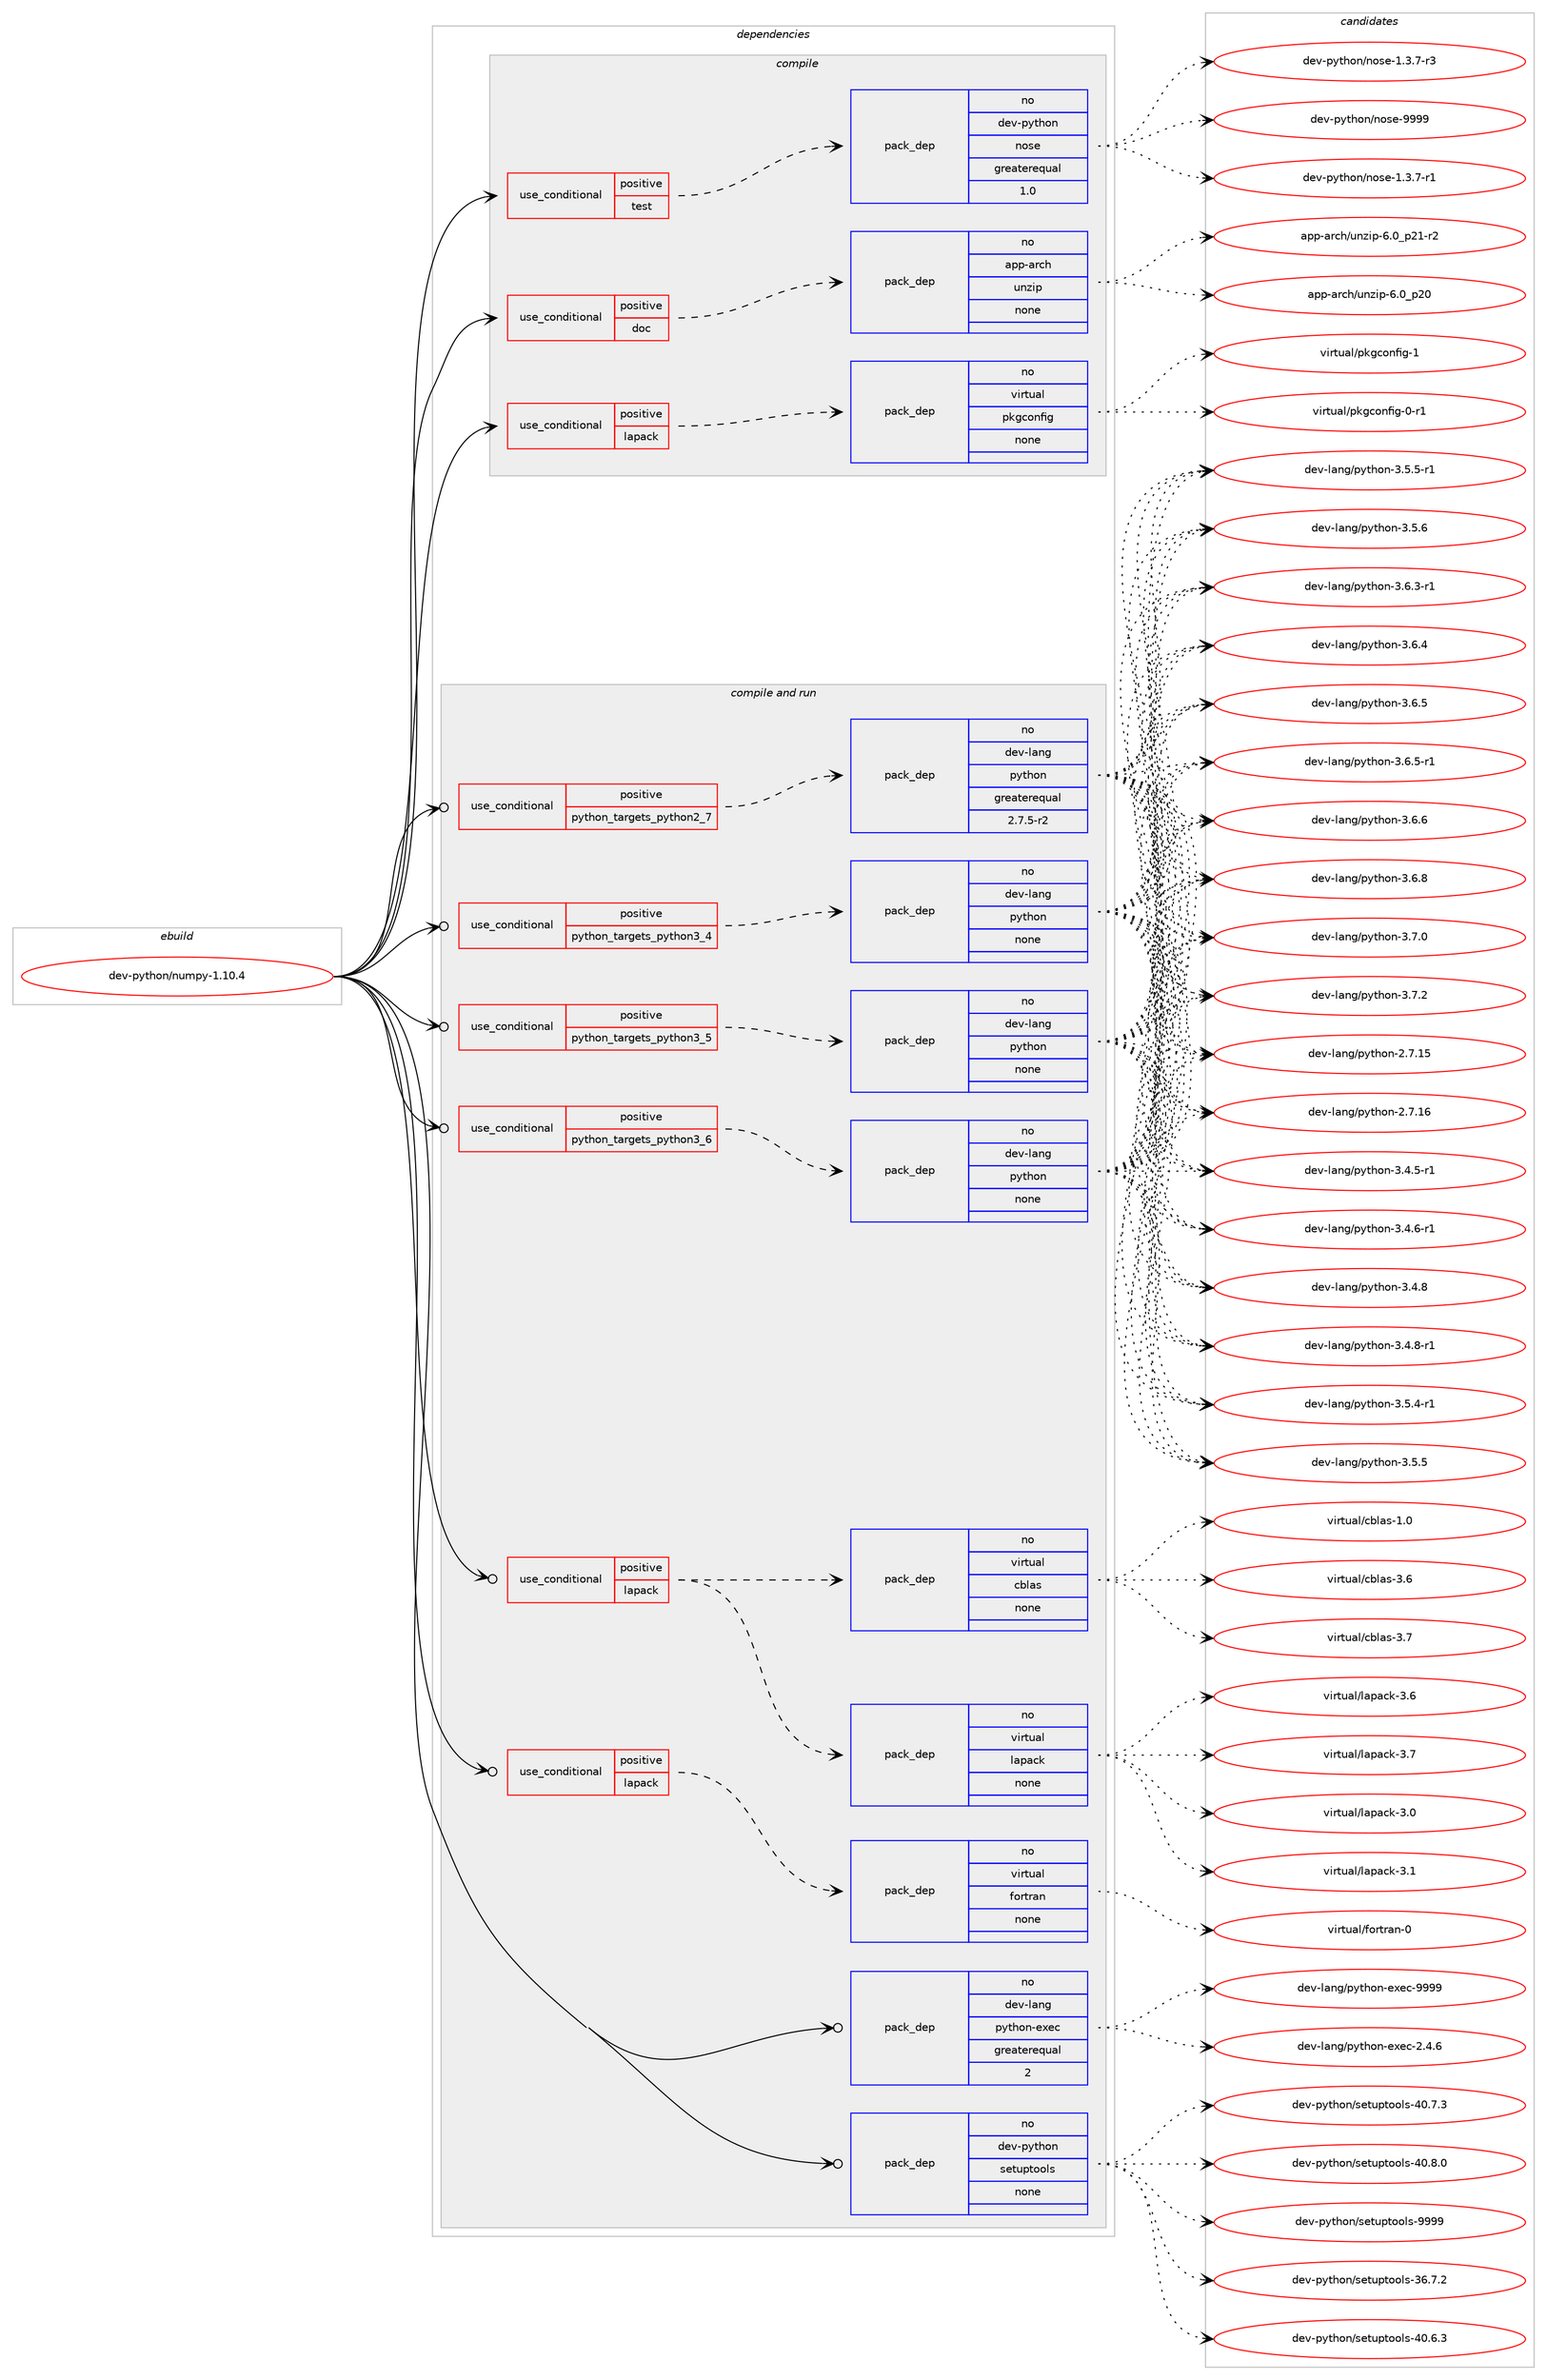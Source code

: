 digraph prolog {

# *************
# Graph options
# *************

newrank=true;
concentrate=true;
compound=true;
graph [rankdir=LR,fontname=Helvetica,fontsize=10,ranksep=1.5];#, ranksep=2.5, nodesep=0.2];
edge  [arrowhead=vee];
node  [fontname=Helvetica,fontsize=10];

# **********
# The ebuild
# **********

subgraph cluster_leftcol {
color=gray;
rank=same;
label=<<i>ebuild</i>>;
id [label="dev-python/numpy-1.10.4", color=red, width=4, href="../dev-python/numpy-1.10.4.svg"];
}

# ****************
# The dependencies
# ****************

subgraph cluster_midcol {
color=gray;
label=<<i>dependencies</i>>;
subgraph cluster_compile {
fillcolor="#eeeeee";
style=filled;
label=<<i>compile</i>>;
subgraph cond378354 {
dependency1421432 [label=<<TABLE BORDER="0" CELLBORDER="1" CELLSPACING="0" CELLPADDING="4"><TR><TD ROWSPAN="3" CELLPADDING="10">use_conditional</TD></TR><TR><TD>positive</TD></TR><TR><TD>doc</TD></TR></TABLE>>, shape=none, color=red];
subgraph pack1019801 {
dependency1421433 [label=<<TABLE BORDER="0" CELLBORDER="1" CELLSPACING="0" CELLPADDING="4" WIDTH="220"><TR><TD ROWSPAN="6" CELLPADDING="30">pack_dep</TD></TR><TR><TD WIDTH="110">no</TD></TR><TR><TD>app-arch</TD></TR><TR><TD>unzip</TD></TR><TR><TD>none</TD></TR><TR><TD></TD></TR></TABLE>>, shape=none, color=blue];
}
dependency1421432:e -> dependency1421433:w [weight=20,style="dashed",arrowhead="vee"];
}
id:e -> dependency1421432:w [weight=20,style="solid",arrowhead="vee"];
subgraph cond378355 {
dependency1421434 [label=<<TABLE BORDER="0" CELLBORDER="1" CELLSPACING="0" CELLPADDING="4"><TR><TD ROWSPAN="3" CELLPADDING="10">use_conditional</TD></TR><TR><TD>positive</TD></TR><TR><TD>lapack</TD></TR></TABLE>>, shape=none, color=red];
subgraph pack1019802 {
dependency1421435 [label=<<TABLE BORDER="0" CELLBORDER="1" CELLSPACING="0" CELLPADDING="4" WIDTH="220"><TR><TD ROWSPAN="6" CELLPADDING="30">pack_dep</TD></TR><TR><TD WIDTH="110">no</TD></TR><TR><TD>virtual</TD></TR><TR><TD>pkgconfig</TD></TR><TR><TD>none</TD></TR><TR><TD></TD></TR></TABLE>>, shape=none, color=blue];
}
dependency1421434:e -> dependency1421435:w [weight=20,style="dashed",arrowhead="vee"];
}
id:e -> dependency1421434:w [weight=20,style="solid",arrowhead="vee"];
subgraph cond378356 {
dependency1421436 [label=<<TABLE BORDER="0" CELLBORDER="1" CELLSPACING="0" CELLPADDING="4"><TR><TD ROWSPAN="3" CELLPADDING="10">use_conditional</TD></TR><TR><TD>positive</TD></TR><TR><TD>test</TD></TR></TABLE>>, shape=none, color=red];
subgraph pack1019803 {
dependency1421437 [label=<<TABLE BORDER="0" CELLBORDER="1" CELLSPACING="0" CELLPADDING="4" WIDTH="220"><TR><TD ROWSPAN="6" CELLPADDING="30">pack_dep</TD></TR><TR><TD WIDTH="110">no</TD></TR><TR><TD>dev-python</TD></TR><TR><TD>nose</TD></TR><TR><TD>greaterequal</TD></TR><TR><TD>1.0</TD></TR></TABLE>>, shape=none, color=blue];
}
dependency1421436:e -> dependency1421437:w [weight=20,style="dashed",arrowhead="vee"];
}
id:e -> dependency1421436:w [weight=20,style="solid",arrowhead="vee"];
}
subgraph cluster_compileandrun {
fillcolor="#eeeeee";
style=filled;
label=<<i>compile and run</i>>;
subgraph cond378357 {
dependency1421438 [label=<<TABLE BORDER="0" CELLBORDER="1" CELLSPACING="0" CELLPADDING="4"><TR><TD ROWSPAN="3" CELLPADDING="10">use_conditional</TD></TR><TR><TD>positive</TD></TR><TR><TD>lapack</TD></TR></TABLE>>, shape=none, color=red];
subgraph pack1019804 {
dependency1421439 [label=<<TABLE BORDER="0" CELLBORDER="1" CELLSPACING="0" CELLPADDING="4" WIDTH="220"><TR><TD ROWSPAN="6" CELLPADDING="30">pack_dep</TD></TR><TR><TD WIDTH="110">no</TD></TR><TR><TD>virtual</TD></TR><TR><TD>cblas</TD></TR><TR><TD>none</TD></TR><TR><TD></TD></TR></TABLE>>, shape=none, color=blue];
}
dependency1421438:e -> dependency1421439:w [weight=20,style="dashed",arrowhead="vee"];
subgraph pack1019805 {
dependency1421440 [label=<<TABLE BORDER="0" CELLBORDER="1" CELLSPACING="0" CELLPADDING="4" WIDTH="220"><TR><TD ROWSPAN="6" CELLPADDING="30">pack_dep</TD></TR><TR><TD WIDTH="110">no</TD></TR><TR><TD>virtual</TD></TR><TR><TD>lapack</TD></TR><TR><TD>none</TD></TR><TR><TD></TD></TR></TABLE>>, shape=none, color=blue];
}
dependency1421438:e -> dependency1421440:w [weight=20,style="dashed",arrowhead="vee"];
}
id:e -> dependency1421438:w [weight=20,style="solid",arrowhead="odotvee"];
subgraph cond378358 {
dependency1421441 [label=<<TABLE BORDER="0" CELLBORDER="1" CELLSPACING="0" CELLPADDING="4"><TR><TD ROWSPAN="3" CELLPADDING="10">use_conditional</TD></TR><TR><TD>positive</TD></TR><TR><TD>lapack</TD></TR></TABLE>>, shape=none, color=red];
subgraph pack1019806 {
dependency1421442 [label=<<TABLE BORDER="0" CELLBORDER="1" CELLSPACING="0" CELLPADDING="4" WIDTH="220"><TR><TD ROWSPAN="6" CELLPADDING="30">pack_dep</TD></TR><TR><TD WIDTH="110">no</TD></TR><TR><TD>virtual</TD></TR><TR><TD>fortran</TD></TR><TR><TD>none</TD></TR><TR><TD></TD></TR></TABLE>>, shape=none, color=blue];
}
dependency1421441:e -> dependency1421442:w [weight=20,style="dashed",arrowhead="vee"];
}
id:e -> dependency1421441:w [weight=20,style="solid",arrowhead="odotvee"];
subgraph cond378359 {
dependency1421443 [label=<<TABLE BORDER="0" CELLBORDER="1" CELLSPACING="0" CELLPADDING="4"><TR><TD ROWSPAN="3" CELLPADDING="10">use_conditional</TD></TR><TR><TD>positive</TD></TR><TR><TD>python_targets_python2_7</TD></TR></TABLE>>, shape=none, color=red];
subgraph pack1019807 {
dependency1421444 [label=<<TABLE BORDER="0" CELLBORDER="1" CELLSPACING="0" CELLPADDING="4" WIDTH="220"><TR><TD ROWSPAN="6" CELLPADDING="30">pack_dep</TD></TR><TR><TD WIDTH="110">no</TD></TR><TR><TD>dev-lang</TD></TR><TR><TD>python</TD></TR><TR><TD>greaterequal</TD></TR><TR><TD>2.7.5-r2</TD></TR></TABLE>>, shape=none, color=blue];
}
dependency1421443:e -> dependency1421444:w [weight=20,style="dashed",arrowhead="vee"];
}
id:e -> dependency1421443:w [weight=20,style="solid",arrowhead="odotvee"];
subgraph cond378360 {
dependency1421445 [label=<<TABLE BORDER="0" CELLBORDER="1" CELLSPACING="0" CELLPADDING="4"><TR><TD ROWSPAN="3" CELLPADDING="10">use_conditional</TD></TR><TR><TD>positive</TD></TR><TR><TD>python_targets_python3_4</TD></TR></TABLE>>, shape=none, color=red];
subgraph pack1019808 {
dependency1421446 [label=<<TABLE BORDER="0" CELLBORDER="1" CELLSPACING="0" CELLPADDING="4" WIDTH="220"><TR><TD ROWSPAN="6" CELLPADDING="30">pack_dep</TD></TR><TR><TD WIDTH="110">no</TD></TR><TR><TD>dev-lang</TD></TR><TR><TD>python</TD></TR><TR><TD>none</TD></TR><TR><TD></TD></TR></TABLE>>, shape=none, color=blue];
}
dependency1421445:e -> dependency1421446:w [weight=20,style="dashed",arrowhead="vee"];
}
id:e -> dependency1421445:w [weight=20,style="solid",arrowhead="odotvee"];
subgraph cond378361 {
dependency1421447 [label=<<TABLE BORDER="0" CELLBORDER="1" CELLSPACING="0" CELLPADDING="4"><TR><TD ROWSPAN="3" CELLPADDING="10">use_conditional</TD></TR><TR><TD>positive</TD></TR><TR><TD>python_targets_python3_5</TD></TR></TABLE>>, shape=none, color=red];
subgraph pack1019809 {
dependency1421448 [label=<<TABLE BORDER="0" CELLBORDER="1" CELLSPACING="0" CELLPADDING="4" WIDTH="220"><TR><TD ROWSPAN="6" CELLPADDING="30">pack_dep</TD></TR><TR><TD WIDTH="110">no</TD></TR><TR><TD>dev-lang</TD></TR><TR><TD>python</TD></TR><TR><TD>none</TD></TR><TR><TD></TD></TR></TABLE>>, shape=none, color=blue];
}
dependency1421447:e -> dependency1421448:w [weight=20,style="dashed",arrowhead="vee"];
}
id:e -> dependency1421447:w [weight=20,style="solid",arrowhead="odotvee"];
subgraph cond378362 {
dependency1421449 [label=<<TABLE BORDER="0" CELLBORDER="1" CELLSPACING="0" CELLPADDING="4"><TR><TD ROWSPAN="3" CELLPADDING="10">use_conditional</TD></TR><TR><TD>positive</TD></TR><TR><TD>python_targets_python3_6</TD></TR></TABLE>>, shape=none, color=red];
subgraph pack1019810 {
dependency1421450 [label=<<TABLE BORDER="0" CELLBORDER="1" CELLSPACING="0" CELLPADDING="4" WIDTH="220"><TR><TD ROWSPAN="6" CELLPADDING="30">pack_dep</TD></TR><TR><TD WIDTH="110">no</TD></TR><TR><TD>dev-lang</TD></TR><TR><TD>python</TD></TR><TR><TD>none</TD></TR><TR><TD></TD></TR></TABLE>>, shape=none, color=blue];
}
dependency1421449:e -> dependency1421450:w [weight=20,style="dashed",arrowhead="vee"];
}
id:e -> dependency1421449:w [weight=20,style="solid",arrowhead="odotvee"];
subgraph pack1019811 {
dependency1421451 [label=<<TABLE BORDER="0" CELLBORDER="1" CELLSPACING="0" CELLPADDING="4" WIDTH="220"><TR><TD ROWSPAN="6" CELLPADDING="30">pack_dep</TD></TR><TR><TD WIDTH="110">no</TD></TR><TR><TD>dev-lang</TD></TR><TR><TD>python-exec</TD></TR><TR><TD>greaterequal</TD></TR><TR><TD>2</TD></TR></TABLE>>, shape=none, color=blue];
}
id:e -> dependency1421451:w [weight=20,style="solid",arrowhead="odotvee"];
subgraph pack1019812 {
dependency1421452 [label=<<TABLE BORDER="0" CELLBORDER="1" CELLSPACING="0" CELLPADDING="4" WIDTH="220"><TR><TD ROWSPAN="6" CELLPADDING="30">pack_dep</TD></TR><TR><TD WIDTH="110">no</TD></TR><TR><TD>dev-python</TD></TR><TR><TD>setuptools</TD></TR><TR><TD>none</TD></TR><TR><TD></TD></TR></TABLE>>, shape=none, color=blue];
}
id:e -> dependency1421452:w [weight=20,style="solid",arrowhead="odotvee"];
}
subgraph cluster_run {
fillcolor="#eeeeee";
style=filled;
label=<<i>run</i>>;
}
}

# **************
# The candidates
# **************

subgraph cluster_choices {
rank=same;
color=gray;
label=<<i>candidates</i>>;

subgraph choice1019801 {
color=black;
nodesep=1;
choice971121124597114991044711711012210511245544648951125048 [label="app-arch/unzip-6.0_p20", color=red, width=4,href="../app-arch/unzip-6.0_p20.svg"];
choice9711211245971149910447117110122105112455446489511250494511450 [label="app-arch/unzip-6.0_p21-r2", color=red, width=4,href="../app-arch/unzip-6.0_p21-r2.svg"];
dependency1421433:e -> choice971121124597114991044711711012210511245544648951125048:w [style=dotted,weight="100"];
dependency1421433:e -> choice9711211245971149910447117110122105112455446489511250494511450:w [style=dotted,weight="100"];
}
subgraph choice1019802 {
color=black;
nodesep=1;
choice11810511411611797108471121071039911111010210510345484511449 [label="virtual/pkgconfig-0-r1", color=red, width=4,href="../virtual/pkgconfig-0-r1.svg"];
choice1181051141161179710847112107103991111101021051034549 [label="virtual/pkgconfig-1", color=red, width=4,href="../virtual/pkgconfig-1.svg"];
dependency1421435:e -> choice11810511411611797108471121071039911111010210510345484511449:w [style=dotted,weight="100"];
dependency1421435:e -> choice1181051141161179710847112107103991111101021051034549:w [style=dotted,weight="100"];
}
subgraph choice1019803 {
color=black;
nodesep=1;
choice10010111845112121116104111110471101111151014549465146554511449 [label="dev-python/nose-1.3.7-r1", color=red, width=4,href="../dev-python/nose-1.3.7-r1.svg"];
choice10010111845112121116104111110471101111151014549465146554511451 [label="dev-python/nose-1.3.7-r3", color=red, width=4,href="../dev-python/nose-1.3.7-r3.svg"];
choice10010111845112121116104111110471101111151014557575757 [label="dev-python/nose-9999", color=red, width=4,href="../dev-python/nose-9999.svg"];
dependency1421437:e -> choice10010111845112121116104111110471101111151014549465146554511449:w [style=dotted,weight="100"];
dependency1421437:e -> choice10010111845112121116104111110471101111151014549465146554511451:w [style=dotted,weight="100"];
dependency1421437:e -> choice10010111845112121116104111110471101111151014557575757:w [style=dotted,weight="100"];
}
subgraph choice1019804 {
color=black;
nodesep=1;
choice118105114116117971084799981089711545494648 [label="virtual/cblas-1.0", color=red, width=4,href="../virtual/cblas-1.0.svg"];
choice118105114116117971084799981089711545514654 [label="virtual/cblas-3.6", color=red, width=4,href="../virtual/cblas-3.6.svg"];
choice118105114116117971084799981089711545514655 [label="virtual/cblas-3.7", color=red, width=4,href="../virtual/cblas-3.7.svg"];
dependency1421439:e -> choice118105114116117971084799981089711545494648:w [style=dotted,weight="100"];
dependency1421439:e -> choice118105114116117971084799981089711545514654:w [style=dotted,weight="100"];
dependency1421439:e -> choice118105114116117971084799981089711545514655:w [style=dotted,weight="100"];
}
subgraph choice1019805 {
color=black;
nodesep=1;
choice118105114116117971084710897112979910745514648 [label="virtual/lapack-3.0", color=red, width=4,href="../virtual/lapack-3.0.svg"];
choice118105114116117971084710897112979910745514649 [label="virtual/lapack-3.1", color=red, width=4,href="../virtual/lapack-3.1.svg"];
choice118105114116117971084710897112979910745514654 [label="virtual/lapack-3.6", color=red, width=4,href="../virtual/lapack-3.6.svg"];
choice118105114116117971084710897112979910745514655 [label="virtual/lapack-3.7", color=red, width=4,href="../virtual/lapack-3.7.svg"];
dependency1421440:e -> choice118105114116117971084710897112979910745514648:w [style=dotted,weight="100"];
dependency1421440:e -> choice118105114116117971084710897112979910745514649:w [style=dotted,weight="100"];
dependency1421440:e -> choice118105114116117971084710897112979910745514654:w [style=dotted,weight="100"];
dependency1421440:e -> choice118105114116117971084710897112979910745514655:w [style=dotted,weight="100"];
}
subgraph choice1019806 {
color=black;
nodesep=1;
choice1181051141161179710847102111114116114971104548 [label="virtual/fortran-0", color=red, width=4,href="../virtual/fortran-0.svg"];
dependency1421442:e -> choice1181051141161179710847102111114116114971104548:w [style=dotted,weight="100"];
}
subgraph choice1019807 {
color=black;
nodesep=1;
choice10010111845108971101034711212111610411111045504655464953 [label="dev-lang/python-2.7.15", color=red, width=4,href="../dev-lang/python-2.7.15.svg"];
choice10010111845108971101034711212111610411111045504655464954 [label="dev-lang/python-2.7.16", color=red, width=4,href="../dev-lang/python-2.7.16.svg"];
choice1001011184510897110103471121211161041111104551465246534511449 [label="dev-lang/python-3.4.5-r1", color=red, width=4,href="../dev-lang/python-3.4.5-r1.svg"];
choice1001011184510897110103471121211161041111104551465246544511449 [label="dev-lang/python-3.4.6-r1", color=red, width=4,href="../dev-lang/python-3.4.6-r1.svg"];
choice100101118451089711010347112121116104111110455146524656 [label="dev-lang/python-3.4.8", color=red, width=4,href="../dev-lang/python-3.4.8.svg"];
choice1001011184510897110103471121211161041111104551465246564511449 [label="dev-lang/python-3.4.8-r1", color=red, width=4,href="../dev-lang/python-3.4.8-r1.svg"];
choice1001011184510897110103471121211161041111104551465346524511449 [label="dev-lang/python-3.5.4-r1", color=red, width=4,href="../dev-lang/python-3.5.4-r1.svg"];
choice100101118451089711010347112121116104111110455146534653 [label="dev-lang/python-3.5.5", color=red, width=4,href="../dev-lang/python-3.5.5.svg"];
choice1001011184510897110103471121211161041111104551465346534511449 [label="dev-lang/python-3.5.5-r1", color=red, width=4,href="../dev-lang/python-3.5.5-r1.svg"];
choice100101118451089711010347112121116104111110455146534654 [label="dev-lang/python-3.5.6", color=red, width=4,href="../dev-lang/python-3.5.6.svg"];
choice1001011184510897110103471121211161041111104551465446514511449 [label="dev-lang/python-3.6.3-r1", color=red, width=4,href="../dev-lang/python-3.6.3-r1.svg"];
choice100101118451089711010347112121116104111110455146544652 [label="dev-lang/python-3.6.4", color=red, width=4,href="../dev-lang/python-3.6.4.svg"];
choice100101118451089711010347112121116104111110455146544653 [label="dev-lang/python-3.6.5", color=red, width=4,href="../dev-lang/python-3.6.5.svg"];
choice1001011184510897110103471121211161041111104551465446534511449 [label="dev-lang/python-3.6.5-r1", color=red, width=4,href="../dev-lang/python-3.6.5-r1.svg"];
choice100101118451089711010347112121116104111110455146544654 [label="dev-lang/python-3.6.6", color=red, width=4,href="../dev-lang/python-3.6.6.svg"];
choice100101118451089711010347112121116104111110455146544656 [label="dev-lang/python-3.6.8", color=red, width=4,href="../dev-lang/python-3.6.8.svg"];
choice100101118451089711010347112121116104111110455146554648 [label="dev-lang/python-3.7.0", color=red, width=4,href="../dev-lang/python-3.7.0.svg"];
choice100101118451089711010347112121116104111110455146554650 [label="dev-lang/python-3.7.2", color=red, width=4,href="../dev-lang/python-3.7.2.svg"];
dependency1421444:e -> choice10010111845108971101034711212111610411111045504655464953:w [style=dotted,weight="100"];
dependency1421444:e -> choice10010111845108971101034711212111610411111045504655464954:w [style=dotted,weight="100"];
dependency1421444:e -> choice1001011184510897110103471121211161041111104551465246534511449:w [style=dotted,weight="100"];
dependency1421444:e -> choice1001011184510897110103471121211161041111104551465246544511449:w [style=dotted,weight="100"];
dependency1421444:e -> choice100101118451089711010347112121116104111110455146524656:w [style=dotted,weight="100"];
dependency1421444:e -> choice1001011184510897110103471121211161041111104551465246564511449:w [style=dotted,weight="100"];
dependency1421444:e -> choice1001011184510897110103471121211161041111104551465346524511449:w [style=dotted,weight="100"];
dependency1421444:e -> choice100101118451089711010347112121116104111110455146534653:w [style=dotted,weight="100"];
dependency1421444:e -> choice1001011184510897110103471121211161041111104551465346534511449:w [style=dotted,weight="100"];
dependency1421444:e -> choice100101118451089711010347112121116104111110455146534654:w [style=dotted,weight="100"];
dependency1421444:e -> choice1001011184510897110103471121211161041111104551465446514511449:w [style=dotted,weight="100"];
dependency1421444:e -> choice100101118451089711010347112121116104111110455146544652:w [style=dotted,weight="100"];
dependency1421444:e -> choice100101118451089711010347112121116104111110455146544653:w [style=dotted,weight="100"];
dependency1421444:e -> choice1001011184510897110103471121211161041111104551465446534511449:w [style=dotted,weight="100"];
dependency1421444:e -> choice100101118451089711010347112121116104111110455146544654:w [style=dotted,weight="100"];
dependency1421444:e -> choice100101118451089711010347112121116104111110455146544656:w [style=dotted,weight="100"];
dependency1421444:e -> choice100101118451089711010347112121116104111110455146554648:w [style=dotted,weight="100"];
dependency1421444:e -> choice100101118451089711010347112121116104111110455146554650:w [style=dotted,weight="100"];
}
subgraph choice1019808 {
color=black;
nodesep=1;
choice10010111845108971101034711212111610411111045504655464953 [label="dev-lang/python-2.7.15", color=red, width=4,href="../dev-lang/python-2.7.15.svg"];
choice10010111845108971101034711212111610411111045504655464954 [label="dev-lang/python-2.7.16", color=red, width=4,href="../dev-lang/python-2.7.16.svg"];
choice1001011184510897110103471121211161041111104551465246534511449 [label="dev-lang/python-3.4.5-r1", color=red, width=4,href="../dev-lang/python-3.4.5-r1.svg"];
choice1001011184510897110103471121211161041111104551465246544511449 [label="dev-lang/python-3.4.6-r1", color=red, width=4,href="../dev-lang/python-3.4.6-r1.svg"];
choice100101118451089711010347112121116104111110455146524656 [label="dev-lang/python-3.4.8", color=red, width=4,href="../dev-lang/python-3.4.8.svg"];
choice1001011184510897110103471121211161041111104551465246564511449 [label="dev-lang/python-3.4.8-r1", color=red, width=4,href="../dev-lang/python-3.4.8-r1.svg"];
choice1001011184510897110103471121211161041111104551465346524511449 [label="dev-lang/python-3.5.4-r1", color=red, width=4,href="../dev-lang/python-3.5.4-r1.svg"];
choice100101118451089711010347112121116104111110455146534653 [label="dev-lang/python-3.5.5", color=red, width=4,href="../dev-lang/python-3.5.5.svg"];
choice1001011184510897110103471121211161041111104551465346534511449 [label="dev-lang/python-3.5.5-r1", color=red, width=4,href="../dev-lang/python-3.5.5-r1.svg"];
choice100101118451089711010347112121116104111110455146534654 [label="dev-lang/python-3.5.6", color=red, width=4,href="../dev-lang/python-3.5.6.svg"];
choice1001011184510897110103471121211161041111104551465446514511449 [label="dev-lang/python-3.6.3-r1", color=red, width=4,href="../dev-lang/python-3.6.3-r1.svg"];
choice100101118451089711010347112121116104111110455146544652 [label="dev-lang/python-3.6.4", color=red, width=4,href="../dev-lang/python-3.6.4.svg"];
choice100101118451089711010347112121116104111110455146544653 [label="dev-lang/python-3.6.5", color=red, width=4,href="../dev-lang/python-3.6.5.svg"];
choice1001011184510897110103471121211161041111104551465446534511449 [label="dev-lang/python-3.6.5-r1", color=red, width=4,href="../dev-lang/python-3.6.5-r1.svg"];
choice100101118451089711010347112121116104111110455146544654 [label="dev-lang/python-3.6.6", color=red, width=4,href="../dev-lang/python-3.6.6.svg"];
choice100101118451089711010347112121116104111110455146544656 [label="dev-lang/python-3.6.8", color=red, width=4,href="../dev-lang/python-3.6.8.svg"];
choice100101118451089711010347112121116104111110455146554648 [label="dev-lang/python-3.7.0", color=red, width=4,href="../dev-lang/python-3.7.0.svg"];
choice100101118451089711010347112121116104111110455146554650 [label="dev-lang/python-3.7.2", color=red, width=4,href="../dev-lang/python-3.7.2.svg"];
dependency1421446:e -> choice10010111845108971101034711212111610411111045504655464953:w [style=dotted,weight="100"];
dependency1421446:e -> choice10010111845108971101034711212111610411111045504655464954:w [style=dotted,weight="100"];
dependency1421446:e -> choice1001011184510897110103471121211161041111104551465246534511449:w [style=dotted,weight="100"];
dependency1421446:e -> choice1001011184510897110103471121211161041111104551465246544511449:w [style=dotted,weight="100"];
dependency1421446:e -> choice100101118451089711010347112121116104111110455146524656:w [style=dotted,weight="100"];
dependency1421446:e -> choice1001011184510897110103471121211161041111104551465246564511449:w [style=dotted,weight="100"];
dependency1421446:e -> choice1001011184510897110103471121211161041111104551465346524511449:w [style=dotted,weight="100"];
dependency1421446:e -> choice100101118451089711010347112121116104111110455146534653:w [style=dotted,weight="100"];
dependency1421446:e -> choice1001011184510897110103471121211161041111104551465346534511449:w [style=dotted,weight="100"];
dependency1421446:e -> choice100101118451089711010347112121116104111110455146534654:w [style=dotted,weight="100"];
dependency1421446:e -> choice1001011184510897110103471121211161041111104551465446514511449:w [style=dotted,weight="100"];
dependency1421446:e -> choice100101118451089711010347112121116104111110455146544652:w [style=dotted,weight="100"];
dependency1421446:e -> choice100101118451089711010347112121116104111110455146544653:w [style=dotted,weight="100"];
dependency1421446:e -> choice1001011184510897110103471121211161041111104551465446534511449:w [style=dotted,weight="100"];
dependency1421446:e -> choice100101118451089711010347112121116104111110455146544654:w [style=dotted,weight="100"];
dependency1421446:e -> choice100101118451089711010347112121116104111110455146544656:w [style=dotted,weight="100"];
dependency1421446:e -> choice100101118451089711010347112121116104111110455146554648:w [style=dotted,weight="100"];
dependency1421446:e -> choice100101118451089711010347112121116104111110455146554650:w [style=dotted,weight="100"];
}
subgraph choice1019809 {
color=black;
nodesep=1;
choice10010111845108971101034711212111610411111045504655464953 [label="dev-lang/python-2.7.15", color=red, width=4,href="../dev-lang/python-2.7.15.svg"];
choice10010111845108971101034711212111610411111045504655464954 [label="dev-lang/python-2.7.16", color=red, width=4,href="../dev-lang/python-2.7.16.svg"];
choice1001011184510897110103471121211161041111104551465246534511449 [label="dev-lang/python-3.4.5-r1", color=red, width=4,href="../dev-lang/python-3.4.5-r1.svg"];
choice1001011184510897110103471121211161041111104551465246544511449 [label="dev-lang/python-3.4.6-r1", color=red, width=4,href="../dev-lang/python-3.4.6-r1.svg"];
choice100101118451089711010347112121116104111110455146524656 [label="dev-lang/python-3.4.8", color=red, width=4,href="../dev-lang/python-3.4.8.svg"];
choice1001011184510897110103471121211161041111104551465246564511449 [label="dev-lang/python-3.4.8-r1", color=red, width=4,href="../dev-lang/python-3.4.8-r1.svg"];
choice1001011184510897110103471121211161041111104551465346524511449 [label="dev-lang/python-3.5.4-r1", color=red, width=4,href="../dev-lang/python-3.5.4-r1.svg"];
choice100101118451089711010347112121116104111110455146534653 [label="dev-lang/python-3.5.5", color=red, width=4,href="../dev-lang/python-3.5.5.svg"];
choice1001011184510897110103471121211161041111104551465346534511449 [label="dev-lang/python-3.5.5-r1", color=red, width=4,href="../dev-lang/python-3.5.5-r1.svg"];
choice100101118451089711010347112121116104111110455146534654 [label="dev-lang/python-3.5.6", color=red, width=4,href="../dev-lang/python-3.5.6.svg"];
choice1001011184510897110103471121211161041111104551465446514511449 [label="dev-lang/python-3.6.3-r1", color=red, width=4,href="../dev-lang/python-3.6.3-r1.svg"];
choice100101118451089711010347112121116104111110455146544652 [label="dev-lang/python-3.6.4", color=red, width=4,href="../dev-lang/python-3.6.4.svg"];
choice100101118451089711010347112121116104111110455146544653 [label="dev-lang/python-3.6.5", color=red, width=4,href="../dev-lang/python-3.6.5.svg"];
choice1001011184510897110103471121211161041111104551465446534511449 [label="dev-lang/python-3.6.5-r1", color=red, width=4,href="../dev-lang/python-3.6.5-r1.svg"];
choice100101118451089711010347112121116104111110455146544654 [label="dev-lang/python-3.6.6", color=red, width=4,href="../dev-lang/python-3.6.6.svg"];
choice100101118451089711010347112121116104111110455146544656 [label="dev-lang/python-3.6.8", color=red, width=4,href="../dev-lang/python-3.6.8.svg"];
choice100101118451089711010347112121116104111110455146554648 [label="dev-lang/python-3.7.0", color=red, width=4,href="../dev-lang/python-3.7.0.svg"];
choice100101118451089711010347112121116104111110455146554650 [label="dev-lang/python-3.7.2", color=red, width=4,href="../dev-lang/python-3.7.2.svg"];
dependency1421448:e -> choice10010111845108971101034711212111610411111045504655464953:w [style=dotted,weight="100"];
dependency1421448:e -> choice10010111845108971101034711212111610411111045504655464954:w [style=dotted,weight="100"];
dependency1421448:e -> choice1001011184510897110103471121211161041111104551465246534511449:w [style=dotted,weight="100"];
dependency1421448:e -> choice1001011184510897110103471121211161041111104551465246544511449:w [style=dotted,weight="100"];
dependency1421448:e -> choice100101118451089711010347112121116104111110455146524656:w [style=dotted,weight="100"];
dependency1421448:e -> choice1001011184510897110103471121211161041111104551465246564511449:w [style=dotted,weight="100"];
dependency1421448:e -> choice1001011184510897110103471121211161041111104551465346524511449:w [style=dotted,weight="100"];
dependency1421448:e -> choice100101118451089711010347112121116104111110455146534653:w [style=dotted,weight="100"];
dependency1421448:e -> choice1001011184510897110103471121211161041111104551465346534511449:w [style=dotted,weight="100"];
dependency1421448:e -> choice100101118451089711010347112121116104111110455146534654:w [style=dotted,weight="100"];
dependency1421448:e -> choice1001011184510897110103471121211161041111104551465446514511449:w [style=dotted,weight="100"];
dependency1421448:e -> choice100101118451089711010347112121116104111110455146544652:w [style=dotted,weight="100"];
dependency1421448:e -> choice100101118451089711010347112121116104111110455146544653:w [style=dotted,weight="100"];
dependency1421448:e -> choice1001011184510897110103471121211161041111104551465446534511449:w [style=dotted,weight="100"];
dependency1421448:e -> choice100101118451089711010347112121116104111110455146544654:w [style=dotted,weight="100"];
dependency1421448:e -> choice100101118451089711010347112121116104111110455146544656:w [style=dotted,weight="100"];
dependency1421448:e -> choice100101118451089711010347112121116104111110455146554648:w [style=dotted,weight="100"];
dependency1421448:e -> choice100101118451089711010347112121116104111110455146554650:w [style=dotted,weight="100"];
}
subgraph choice1019810 {
color=black;
nodesep=1;
choice10010111845108971101034711212111610411111045504655464953 [label="dev-lang/python-2.7.15", color=red, width=4,href="../dev-lang/python-2.7.15.svg"];
choice10010111845108971101034711212111610411111045504655464954 [label="dev-lang/python-2.7.16", color=red, width=4,href="../dev-lang/python-2.7.16.svg"];
choice1001011184510897110103471121211161041111104551465246534511449 [label="dev-lang/python-3.4.5-r1", color=red, width=4,href="../dev-lang/python-3.4.5-r1.svg"];
choice1001011184510897110103471121211161041111104551465246544511449 [label="dev-lang/python-3.4.6-r1", color=red, width=4,href="../dev-lang/python-3.4.6-r1.svg"];
choice100101118451089711010347112121116104111110455146524656 [label="dev-lang/python-3.4.8", color=red, width=4,href="../dev-lang/python-3.4.8.svg"];
choice1001011184510897110103471121211161041111104551465246564511449 [label="dev-lang/python-3.4.8-r1", color=red, width=4,href="../dev-lang/python-3.4.8-r1.svg"];
choice1001011184510897110103471121211161041111104551465346524511449 [label="dev-lang/python-3.5.4-r1", color=red, width=4,href="../dev-lang/python-3.5.4-r1.svg"];
choice100101118451089711010347112121116104111110455146534653 [label="dev-lang/python-3.5.5", color=red, width=4,href="../dev-lang/python-3.5.5.svg"];
choice1001011184510897110103471121211161041111104551465346534511449 [label="dev-lang/python-3.5.5-r1", color=red, width=4,href="../dev-lang/python-3.5.5-r1.svg"];
choice100101118451089711010347112121116104111110455146534654 [label="dev-lang/python-3.5.6", color=red, width=4,href="../dev-lang/python-3.5.6.svg"];
choice1001011184510897110103471121211161041111104551465446514511449 [label="dev-lang/python-3.6.3-r1", color=red, width=4,href="../dev-lang/python-3.6.3-r1.svg"];
choice100101118451089711010347112121116104111110455146544652 [label="dev-lang/python-3.6.4", color=red, width=4,href="../dev-lang/python-3.6.4.svg"];
choice100101118451089711010347112121116104111110455146544653 [label="dev-lang/python-3.6.5", color=red, width=4,href="../dev-lang/python-3.6.5.svg"];
choice1001011184510897110103471121211161041111104551465446534511449 [label="dev-lang/python-3.6.5-r1", color=red, width=4,href="../dev-lang/python-3.6.5-r1.svg"];
choice100101118451089711010347112121116104111110455146544654 [label="dev-lang/python-3.6.6", color=red, width=4,href="../dev-lang/python-3.6.6.svg"];
choice100101118451089711010347112121116104111110455146544656 [label="dev-lang/python-3.6.8", color=red, width=4,href="../dev-lang/python-3.6.8.svg"];
choice100101118451089711010347112121116104111110455146554648 [label="dev-lang/python-3.7.0", color=red, width=4,href="../dev-lang/python-3.7.0.svg"];
choice100101118451089711010347112121116104111110455146554650 [label="dev-lang/python-3.7.2", color=red, width=4,href="../dev-lang/python-3.7.2.svg"];
dependency1421450:e -> choice10010111845108971101034711212111610411111045504655464953:w [style=dotted,weight="100"];
dependency1421450:e -> choice10010111845108971101034711212111610411111045504655464954:w [style=dotted,weight="100"];
dependency1421450:e -> choice1001011184510897110103471121211161041111104551465246534511449:w [style=dotted,weight="100"];
dependency1421450:e -> choice1001011184510897110103471121211161041111104551465246544511449:w [style=dotted,weight="100"];
dependency1421450:e -> choice100101118451089711010347112121116104111110455146524656:w [style=dotted,weight="100"];
dependency1421450:e -> choice1001011184510897110103471121211161041111104551465246564511449:w [style=dotted,weight="100"];
dependency1421450:e -> choice1001011184510897110103471121211161041111104551465346524511449:w [style=dotted,weight="100"];
dependency1421450:e -> choice100101118451089711010347112121116104111110455146534653:w [style=dotted,weight="100"];
dependency1421450:e -> choice1001011184510897110103471121211161041111104551465346534511449:w [style=dotted,weight="100"];
dependency1421450:e -> choice100101118451089711010347112121116104111110455146534654:w [style=dotted,weight="100"];
dependency1421450:e -> choice1001011184510897110103471121211161041111104551465446514511449:w [style=dotted,weight="100"];
dependency1421450:e -> choice100101118451089711010347112121116104111110455146544652:w [style=dotted,weight="100"];
dependency1421450:e -> choice100101118451089711010347112121116104111110455146544653:w [style=dotted,weight="100"];
dependency1421450:e -> choice1001011184510897110103471121211161041111104551465446534511449:w [style=dotted,weight="100"];
dependency1421450:e -> choice100101118451089711010347112121116104111110455146544654:w [style=dotted,weight="100"];
dependency1421450:e -> choice100101118451089711010347112121116104111110455146544656:w [style=dotted,weight="100"];
dependency1421450:e -> choice100101118451089711010347112121116104111110455146554648:w [style=dotted,weight="100"];
dependency1421450:e -> choice100101118451089711010347112121116104111110455146554650:w [style=dotted,weight="100"];
}
subgraph choice1019811 {
color=black;
nodesep=1;
choice1001011184510897110103471121211161041111104510112010199455046524654 [label="dev-lang/python-exec-2.4.6", color=red, width=4,href="../dev-lang/python-exec-2.4.6.svg"];
choice10010111845108971101034711212111610411111045101120101994557575757 [label="dev-lang/python-exec-9999", color=red, width=4,href="../dev-lang/python-exec-9999.svg"];
dependency1421451:e -> choice1001011184510897110103471121211161041111104510112010199455046524654:w [style=dotted,weight="100"];
dependency1421451:e -> choice10010111845108971101034711212111610411111045101120101994557575757:w [style=dotted,weight="100"];
}
subgraph choice1019812 {
color=black;
nodesep=1;
choice100101118451121211161041111104711510111611711211611111110811545515446554650 [label="dev-python/setuptools-36.7.2", color=red, width=4,href="../dev-python/setuptools-36.7.2.svg"];
choice100101118451121211161041111104711510111611711211611111110811545524846544651 [label="dev-python/setuptools-40.6.3", color=red, width=4,href="../dev-python/setuptools-40.6.3.svg"];
choice100101118451121211161041111104711510111611711211611111110811545524846554651 [label="dev-python/setuptools-40.7.3", color=red, width=4,href="../dev-python/setuptools-40.7.3.svg"];
choice100101118451121211161041111104711510111611711211611111110811545524846564648 [label="dev-python/setuptools-40.8.0", color=red, width=4,href="../dev-python/setuptools-40.8.0.svg"];
choice10010111845112121116104111110471151011161171121161111111081154557575757 [label="dev-python/setuptools-9999", color=red, width=4,href="../dev-python/setuptools-9999.svg"];
dependency1421452:e -> choice100101118451121211161041111104711510111611711211611111110811545515446554650:w [style=dotted,weight="100"];
dependency1421452:e -> choice100101118451121211161041111104711510111611711211611111110811545524846544651:w [style=dotted,weight="100"];
dependency1421452:e -> choice100101118451121211161041111104711510111611711211611111110811545524846554651:w [style=dotted,weight="100"];
dependency1421452:e -> choice100101118451121211161041111104711510111611711211611111110811545524846564648:w [style=dotted,weight="100"];
dependency1421452:e -> choice10010111845112121116104111110471151011161171121161111111081154557575757:w [style=dotted,weight="100"];
}
}

}

